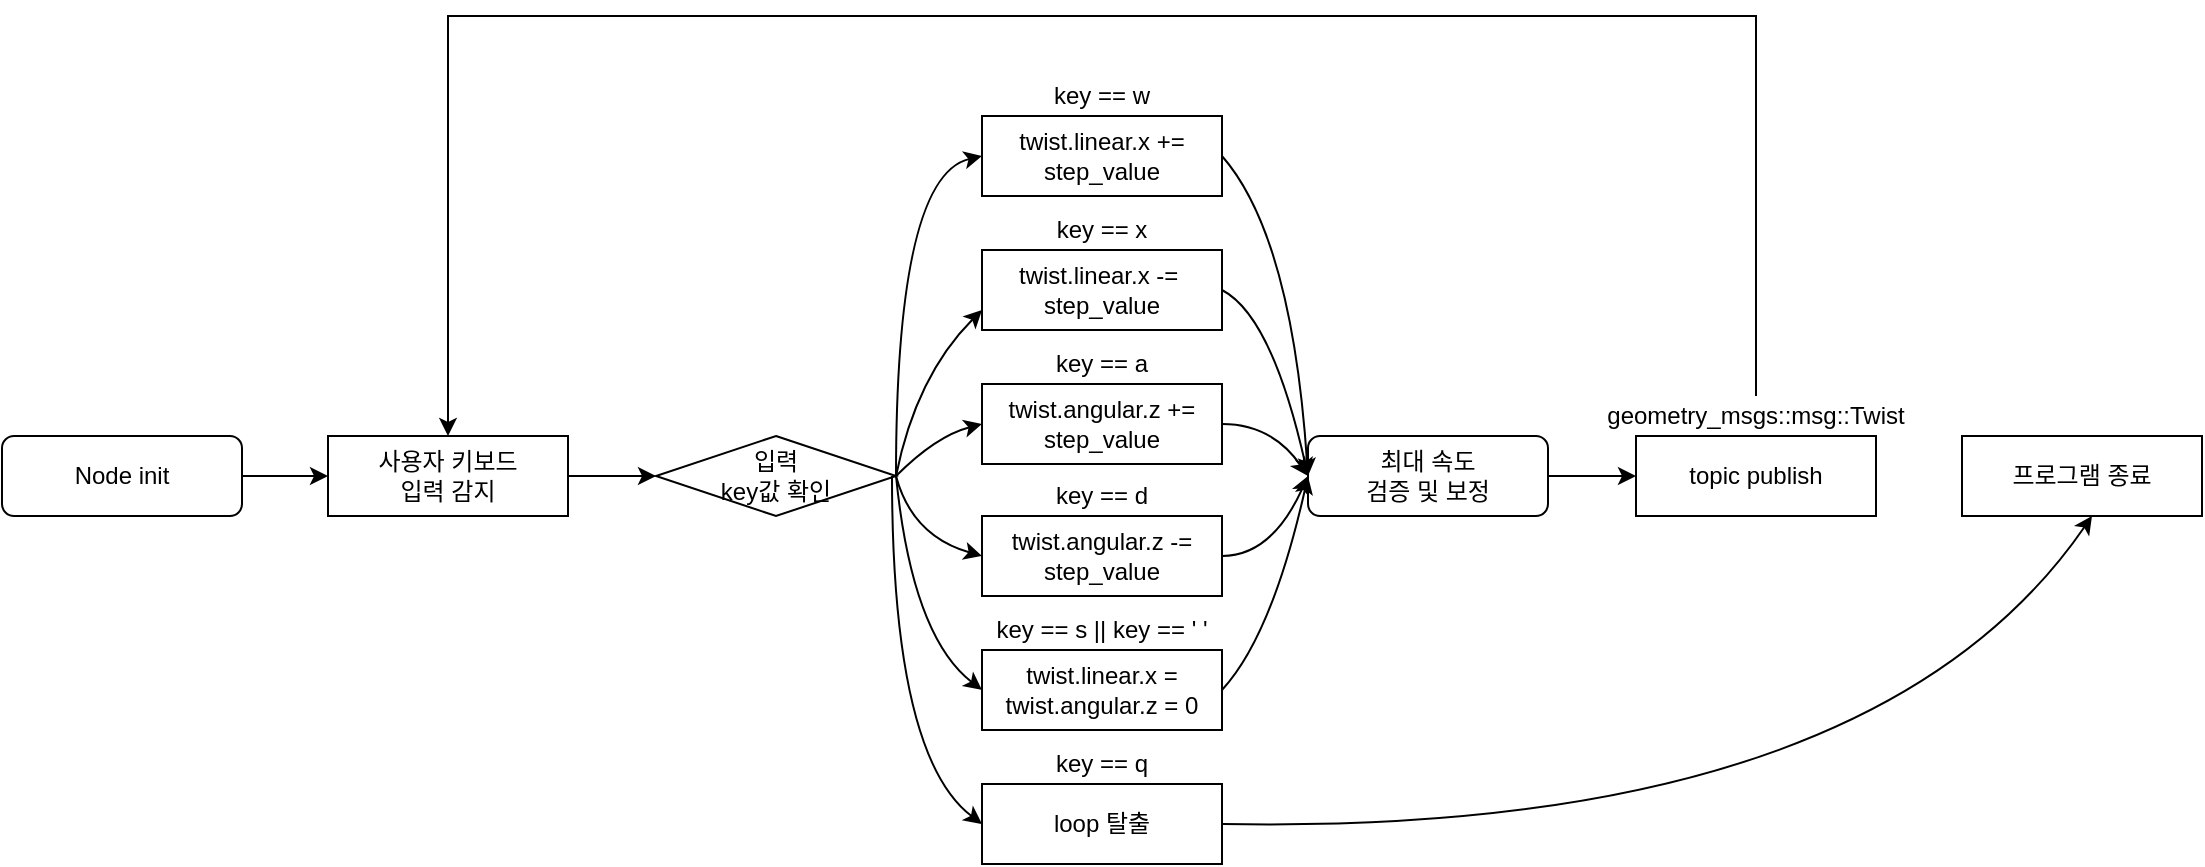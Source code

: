 <mxfile version="14.8.1" type="github">
  <diagram id="cdTv1l3PrNtyrq2VXeD-" name="Page-1">
    <mxGraphModel dx="1372" dy="760" grid="1" gridSize="10" guides="1" tooltips="1" connect="1" arrows="1" fold="1" page="1" pageScale="1" pageWidth="1169" pageHeight="827" math="0" shadow="0">
      <root>
        <mxCell id="0" />
        <mxCell id="1" parent="0" />
        <mxCell id="MCVfwnQsfJUGCIEPmZ6I-20" style="edgeStyle=orthogonalEdgeStyle;rounded=0;orthogonalLoop=1;jettySize=auto;html=1;exitX=1;exitY=0.5;exitDx=0;exitDy=0;" edge="1" parent="1" source="MCVfwnQsfJUGCIEPmZ6I-1" target="MCVfwnQsfJUGCIEPmZ6I-2">
          <mxGeometry relative="1" as="geometry" />
        </mxCell>
        <mxCell id="MCVfwnQsfJUGCIEPmZ6I-1" value="Node init" style="rounded=1;whiteSpace=wrap;html=1;" vertex="1" parent="1">
          <mxGeometry x="35" y="350" width="120" height="40" as="geometry" />
        </mxCell>
        <mxCell id="MCVfwnQsfJUGCIEPmZ6I-22" style="edgeStyle=orthogonalEdgeStyle;rounded=0;orthogonalLoop=1;jettySize=auto;html=1;exitX=1;exitY=0.5;exitDx=0;exitDy=0;entryX=0;entryY=0.5;entryDx=0;entryDy=0;" edge="1" parent="1" source="MCVfwnQsfJUGCIEPmZ6I-2" target="MCVfwnQsfJUGCIEPmZ6I-5">
          <mxGeometry relative="1" as="geometry" />
        </mxCell>
        <mxCell id="MCVfwnQsfJUGCIEPmZ6I-2" value="사용자 키보드&lt;br&gt;입력 감지" style="rounded=1;whiteSpace=wrap;html=1;arcSize=0;" vertex="1" parent="1">
          <mxGeometry x="198" y="350" width="120" height="40" as="geometry" />
        </mxCell>
        <mxCell id="MCVfwnQsfJUGCIEPmZ6I-5" value="입력&lt;br&gt;key값 확인" style="rhombus;whiteSpace=wrap;html=1;" vertex="1" parent="1">
          <mxGeometry x="362" y="350" width="120" height="40" as="geometry" />
        </mxCell>
        <mxCell id="MCVfwnQsfJUGCIEPmZ6I-51" style="edgeStyle=orthogonalEdgeStyle;rounded=0;orthogonalLoop=1;jettySize=auto;html=1;exitX=1;exitY=0.5;exitDx=0;exitDy=0;entryX=0;entryY=0.5;entryDx=0;entryDy=0;" edge="1" parent="1" source="MCVfwnQsfJUGCIEPmZ6I-15" target="MCVfwnQsfJUGCIEPmZ6I-17">
          <mxGeometry relative="1" as="geometry" />
        </mxCell>
        <mxCell id="MCVfwnQsfJUGCIEPmZ6I-15" value="최대 속도&lt;br&gt;검증 및 보정" style="rounded=1;whiteSpace=wrap;html=1;" vertex="1" parent="1">
          <mxGeometry x="688" y="350" width="120" height="40" as="geometry" />
        </mxCell>
        <mxCell id="MCVfwnQsfJUGCIEPmZ6I-17" value="topic publish" style="rounded=1;whiteSpace=wrap;html=1;arcSize=0;" vertex="1" parent="1">
          <mxGeometry x="852" y="350" width="120" height="40" as="geometry" />
        </mxCell>
        <mxCell id="MCVfwnQsfJUGCIEPmZ6I-18" value="프로그램 종료" style="rounded=1;whiteSpace=wrap;html=1;arcSize=0;" vertex="1" parent="1">
          <mxGeometry x="1015" y="350" width="120" height="40" as="geometry" />
        </mxCell>
        <mxCell id="MCVfwnQsfJUGCIEPmZ6I-19" value="" style="group" vertex="1" connectable="0" parent="1">
          <mxGeometry x="525" y="190" width="120" height="374" as="geometry" />
        </mxCell>
        <mxCell id="MCVfwnQsfJUGCIEPmZ6I-7" value="twist.linear.x -=&amp;nbsp; step_value" style="rounded=1;whiteSpace=wrap;html=1;arcSize=0;" vertex="1" parent="MCVfwnQsfJUGCIEPmZ6I-19">
          <mxGeometry y="67" width="120" height="40" as="geometry" />
        </mxCell>
        <mxCell id="MCVfwnQsfJUGCIEPmZ6I-8" value="twist.linear.x += step_value" style="rounded=1;whiteSpace=wrap;html=1;arcSize=0;" vertex="1" parent="MCVfwnQsfJUGCIEPmZ6I-19">
          <mxGeometry width="120" height="40" as="geometry" />
        </mxCell>
        <mxCell id="MCVfwnQsfJUGCIEPmZ6I-9" value="twist.angular.z += step_value" style="rounded=1;whiteSpace=wrap;html=1;arcSize=0;" vertex="1" parent="MCVfwnQsfJUGCIEPmZ6I-19">
          <mxGeometry y="134" width="120" height="40" as="geometry" />
        </mxCell>
        <mxCell id="MCVfwnQsfJUGCIEPmZ6I-10" value="twist.linear.x = twist.angular.z = 0" style="rounded=1;whiteSpace=wrap;html=1;arcSize=0;" vertex="1" parent="MCVfwnQsfJUGCIEPmZ6I-19">
          <mxGeometry y="267" width="120" height="40" as="geometry" />
        </mxCell>
        <mxCell id="MCVfwnQsfJUGCIEPmZ6I-11" value="twist.angular.z -= step_value" style="rounded=1;whiteSpace=wrap;html=1;arcSize=0;" vertex="1" parent="MCVfwnQsfJUGCIEPmZ6I-19">
          <mxGeometry y="200" width="120" height="40" as="geometry" />
        </mxCell>
        <mxCell id="MCVfwnQsfJUGCIEPmZ6I-12" value="loop 탈출" style="rounded=1;whiteSpace=wrap;html=1;arcSize=0;" vertex="1" parent="MCVfwnQsfJUGCIEPmZ6I-19">
          <mxGeometry y="334" width="120" height="40" as="geometry" />
        </mxCell>
        <mxCell id="MCVfwnQsfJUGCIEPmZ6I-32" value="key == x" style="text;html=1;strokeColor=none;fillColor=none;align=center;verticalAlign=middle;whiteSpace=wrap;rounded=0;" vertex="1" parent="MCVfwnQsfJUGCIEPmZ6I-19">
          <mxGeometry x="25" y="47" width="70" height="20" as="geometry" />
        </mxCell>
        <mxCell id="MCVfwnQsfJUGCIEPmZ6I-41" value="key == a" style="text;html=1;strokeColor=none;fillColor=none;align=center;verticalAlign=middle;whiteSpace=wrap;rounded=0;" vertex="1" parent="MCVfwnQsfJUGCIEPmZ6I-19">
          <mxGeometry x="25" y="114" width="70" height="20" as="geometry" />
        </mxCell>
        <mxCell id="MCVfwnQsfJUGCIEPmZ6I-42" value="key == d" style="text;html=1;strokeColor=none;fillColor=none;align=center;verticalAlign=middle;whiteSpace=wrap;rounded=0;" vertex="1" parent="MCVfwnQsfJUGCIEPmZ6I-19">
          <mxGeometry x="25" y="180" width="70" height="20" as="geometry" />
        </mxCell>
        <mxCell id="MCVfwnQsfJUGCIEPmZ6I-43" value="key == s || key == &#39; &#39;" style="text;html=1;strokeColor=none;fillColor=none;align=center;verticalAlign=middle;whiteSpace=wrap;rounded=0;" vertex="1" parent="MCVfwnQsfJUGCIEPmZ6I-19">
          <mxGeometry y="247" width="120" height="20" as="geometry" />
        </mxCell>
        <mxCell id="MCVfwnQsfJUGCIEPmZ6I-44" value="key == q" style="text;html=1;strokeColor=none;fillColor=none;align=center;verticalAlign=middle;whiteSpace=wrap;rounded=0;" vertex="1" parent="MCVfwnQsfJUGCIEPmZ6I-19">
          <mxGeometry x="25" y="314" width="70" height="20" as="geometry" />
        </mxCell>
        <mxCell id="MCVfwnQsfJUGCIEPmZ6I-23" value="" style="curved=1;endArrow=classic;html=1;exitX=1;exitY=0.5;exitDx=0;exitDy=0;entryX=0;entryY=0.5;entryDx=0;entryDy=0;" edge="1" parent="1" source="MCVfwnQsfJUGCIEPmZ6I-5" target="MCVfwnQsfJUGCIEPmZ6I-8">
          <mxGeometry width="50" height="50" relative="1" as="geometry">
            <mxPoint x="530" y="450" as="sourcePoint" />
            <mxPoint x="580" y="400" as="targetPoint" />
            <Array as="points">
              <mxPoint x="482" y="220" />
            </Array>
          </mxGeometry>
        </mxCell>
        <mxCell id="MCVfwnQsfJUGCIEPmZ6I-24" value="" style="curved=1;endArrow=classic;html=1;exitX=1;exitY=0.5;exitDx=0;exitDy=0;entryX=0;entryY=0.75;entryDx=0;entryDy=0;" edge="1" parent="1" source="MCVfwnQsfJUGCIEPmZ6I-5" target="MCVfwnQsfJUGCIEPmZ6I-7">
          <mxGeometry width="50" height="50" relative="1" as="geometry">
            <mxPoint x="492" y="380" as="sourcePoint" />
            <mxPoint x="535" y="220" as="targetPoint" />
            <Array as="points">
              <mxPoint x="492" y="320" />
            </Array>
          </mxGeometry>
        </mxCell>
        <mxCell id="MCVfwnQsfJUGCIEPmZ6I-26" value="" style="curved=1;endArrow=classic;html=1;entryX=0;entryY=0.5;entryDx=0;entryDy=0;exitX=1;exitY=0.5;exitDx=0;exitDy=0;" edge="1" parent="1" source="MCVfwnQsfJUGCIEPmZ6I-5" target="MCVfwnQsfJUGCIEPmZ6I-9">
          <mxGeometry width="50" height="50" relative="1" as="geometry">
            <mxPoint x="480" y="370" as="sourcePoint" />
            <mxPoint x="535" y="297" as="targetPoint" />
            <Array as="points">
              <mxPoint x="502" y="350" />
            </Array>
          </mxGeometry>
        </mxCell>
        <mxCell id="MCVfwnQsfJUGCIEPmZ6I-27" value="" style="curved=1;endArrow=classic;html=1;entryX=0;entryY=0.5;entryDx=0;entryDy=0;exitX=1;exitY=0.5;exitDx=0;exitDy=0;" edge="1" parent="1" source="MCVfwnQsfJUGCIEPmZ6I-5" target="MCVfwnQsfJUGCIEPmZ6I-11">
          <mxGeometry width="50" height="50" relative="1" as="geometry">
            <mxPoint x="480" y="370" as="sourcePoint" />
            <mxPoint x="535" y="354" as="targetPoint" />
            <Array as="points">
              <mxPoint x="490" y="400" />
            </Array>
          </mxGeometry>
        </mxCell>
        <mxCell id="MCVfwnQsfJUGCIEPmZ6I-28" value="" style="curved=1;endArrow=classic;html=1;entryX=0;entryY=0.5;entryDx=0;entryDy=0;exitX=1;exitY=0.5;exitDx=0;exitDy=0;" edge="1" parent="1" source="MCVfwnQsfJUGCIEPmZ6I-5" target="MCVfwnQsfJUGCIEPmZ6I-10">
          <mxGeometry width="50" height="50" relative="1" as="geometry">
            <mxPoint x="490" y="380" as="sourcePoint" />
            <mxPoint x="535" y="420" as="targetPoint" />
            <Array as="points">
              <mxPoint x="490" y="450" />
            </Array>
          </mxGeometry>
        </mxCell>
        <mxCell id="MCVfwnQsfJUGCIEPmZ6I-30" value="" style="curved=1;endArrow=classic;html=1;entryX=0;entryY=0.5;entryDx=0;entryDy=0;" edge="1" parent="1" target="MCVfwnQsfJUGCIEPmZ6I-12">
          <mxGeometry width="50" height="50" relative="1" as="geometry">
            <mxPoint x="480" y="370" as="sourcePoint" />
            <mxPoint x="535" y="487" as="targetPoint" />
            <Array as="points">
              <mxPoint x="480" y="510" />
            </Array>
          </mxGeometry>
        </mxCell>
        <mxCell id="MCVfwnQsfJUGCIEPmZ6I-31" value="key == w" style="text;html=1;strokeColor=none;fillColor=none;align=center;verticalAlign=middle;whiteSpace=wrap;rounded=0;" vertex="1" parent="1">
          <mxGeometry x="550" y="170" width="70" height="20" as="geometry" />
        </mxCell>
        <mxCell id="MCVfwnQsfJUGCIEPmZ6I-45" value="" style="curved=1;endArrow=classic;html=1;exitX=1;exitY=0.5;exitDx=0;exitDy=0;" edge="1" parent="1" source="MCVfwnQsfJUGCIEPmZ6I-12">
          <mxGeometry width="50" height="50" relative="1" as="geometry">
            <mxPoint x="723" y="520" as="sourcePoint" />
            <mxPoint x="1080" y="390" as="targetPoint" />
            <Array as="points">
              <mxPoint x="970" y="550" />
            </Array>
          </mxGeometry>
        </mxCell>
        <mxCell id="MCVfwnQsfJUGCIEPmZ6I-46" value="" style="curved=1;endArrow=classic;html=1;exitX=1;exitY=0.5;exitDx=0;exitDy=0;entryX=0;entryY=0.5;entryDx=0;entryDy=0;" edge="1" parent="1" source="MCVfwnQsfJUGCIEPmZ6I-8" target="MCVfwnQsfJUGCIEPmZ6I-15">
          <mxGeometry width="50" height="50" relative="1" as="geometry">
            <mxPoint x="760" y="420" as="sourcePoint" />
            <mxPoint x="810" y="370" as="targetPoint" />
            <Array as="points">
              <mxPoint x="680" y="250" />
            </Array>
          </mxGeometry>
        </mxCell>
        <mxCell id="MCVfwnQsfJUGCIEPmZ6I-47" value="" style="curved=1;endArrow=classic;html=1;exitX=1;exitY=0.5;exitDx=0;exitDy=0;entryX=0;entryY=0.5;entryDx=0;entryDy=0;" edge="1" parent="1" source="MCVfwnQsfJUGCIEPmZ6I-7" target="MCVfwnQsfJUGCIEPmZ6I-15">
          <mxGeometry width="50" height="50" relative="1" as="geometry">
            <mxPoint x="655" y="220" as="sourcePoint" />
            <mxPoint x="690" y="370" as="targetPoint" />
            <Array as="points">
              <mxPoint x="670" y="290" />
            </Array>
          </mxGeometry>
        </mxCell>
        <mxCell id="MCVfwnQsfJUGCIEPmZ6I-48" value="" style="curved=1;endArrow=classic;html=1;exitX=1;exitY=0.5;exitDx=0;exitDy=0;entryX=0;entryY=0.5;entryDx=0;entryDy=0;" edge="1" parent="1" source="MCVfwnQsfJUGCIEPmZ6I-9" target="MCVfwnQsfJUGCIEPmZ6I-15">
          <mxGeometry width="50" height="50" relative="1" as="geometry">
            <mxPoint x="655" y="220" as="sourcePoint" />
            <mxPoint x="698" y="380" as="targetPoint" />
            <Array as="points">
              <mxPoint x="670" y="344" />
            </Array>
          </mxGeometry>
        </mxCell>
        <mxCell id="MCVfwnQsfJUGCIEPmZ6I-49" value="" style="curved=1;endArrow=classic;html=1;exitX=1;exitY=0.5;exitDx=0;exitDy=0;entryX=0;entryY=0.5;entryDx=0;entryDy=0;" edge="1" parent="1" source="MCVfwnQsfJUGCIEPmZ6I-11" target="MCVfwnQsfJUGCIEPmZ6I-15">
          <mxGeometry width="50" height="50" relative="1" as="geometry">
            <mxPoint x="655" y="354" as="sourcePoint" />
            <mxPoint x="690" y="370" as="targetPoint" />
            <Array as="points">
              <mxPoint x="670" y="410" />
            </Array>
          </mxGeometry>
        </mxCell>
        <mxCell id="MCVfwnQsfJUGCIEPmZ6I-50" value="" style="curved=1;endArrow=classic;html=1;exitX=1;exitY=0.5;exitDx=0;exitDy=0;entryX=0;entryY=0.5;entryDx=0;entryDy=0;" edge="1" parent="1" source="MCVfwnQsfJUGCIEPmZ6I-10" target="MCVfwnQsfJUGCIEPmZ6I-15">
          <mxGeometry width="50" height="50" relative="1" as="geometry">
            <mxPoint x="655" y="420" as="sourcePoint" />
            <mxPoint x="698" y="380" as="targetPoint" />
            <Array as="points">
              <mxPoint x="670" y="450" />
            </Array>
          </mxGeometry>
        </mxCell>
        <mxCell id="MCVfwnQsfJUGCIEPmZ6I-54" style="edgeStyle=orthogonalEdgeStyle;rounded=0;orthogonalLoop=1;jettySize=auto;html=1;entryX=0.5;entryY=0;entryDx=0;entryDy=0;" edge="1" parent="1" source="MCVfwnQsfJUGCIEPmZ6I-52" target="MCVfwnQsfJUGCIEPmZ6I-2">
          <mxGeometry relative="1" as="geometry">
            <Array as="points">
              <mxPoint x="912" y="140" />
              <mxPoint x="258" y="140" />
            </Array>
          </mxGeometry>
        </mxCell>
        <mxCell id="MCVfwnQsfJUGCIEPmZ6I-52" value="geometry_msgs::msg::Twist" style="text;html=1;strokeColor=none;fillColor=none;align=center;verticalAlign=middle;whiteSpace=wrap;rounded=0;" vertex="1" parent="1">
          <mxGeometry x="877" y="330" width="70" height="20" as="geometry" />
        </mxCell>
      </root>
    </mxGraphModel>
  </diagram>
</mxfile>
